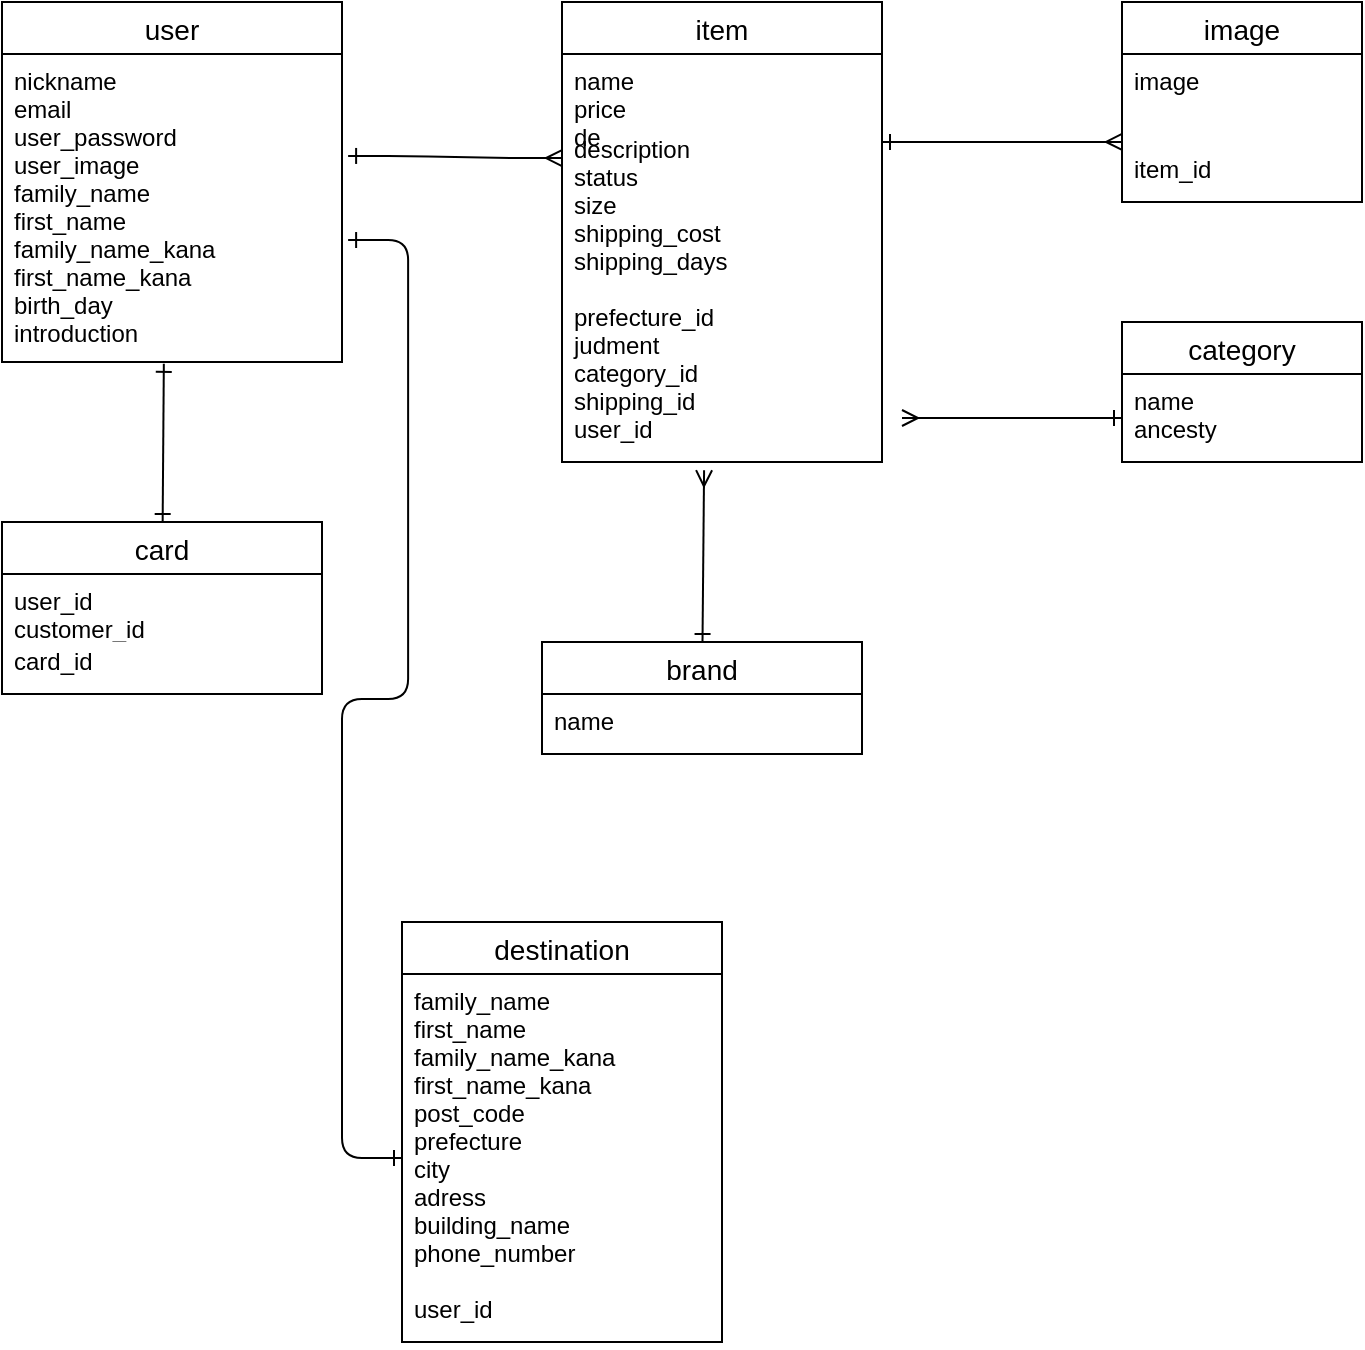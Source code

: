 <mxfile>
    <diagram id="0qUxwqCK4tA2yzNC8Bsy" name="ページ1">
        <mxGraphModel dx="758" dy="700" grid="1" gridSize="10" guides="1" tooltips="1" connect="1" arrows="1" fold="1" page="1" pageScale="1" pageWidth="827" pageHeight="1169" math="0" shadow="0">
            <root>
                <mxCell id="0"/>
                <mxCell id="1" parent="0"/>
                <mxCell id="28" value="user" style="swimlane;fontStyle=0;childLayout=stackLayout;horizontal=1;startSize=26;horizontalStack=0;resizeParent=1;resizeParentMax=0;resizeLast=0;collapsible=1;marginBottom=0;align=center;fontSize=14;" vertex="1" parent="1">
                    <mxGeometry y="40" width="170" height="180" as="geometry"/>
                </mxCell>
                <mxCell id="30" value="nickname&#10;email&#10;user_password&#10;user_image&#10;family_name&#10;first_name&#10;family_name_kana&#10;first_name_kana&#10;birth_day&#10;introduction&#10;" style="text;strokeColor=none;fillColor=none;spacingLeft=4;spacingRight=4;overflow=hidden;rotatable=0;points=[[0,0.5],[1,0.5]];portConstraint=eastwest;fontSize=12;" vertex="1" parent="28">
                    <mxGeometry y="26" width="170" height="154" as="geometry"/>
                </mxCell>
                <mxCell id="32" value="item" style="swimlane;fontStyle=0;childLayout=stackLayout;horizontal=1;startSize=26;horizontalStack=0;resizeParent=1;resizeParentMax=0;resizeLast=0;collapsible=1;marginBottom=0;align=center;fontSize=14;" vertex="1" parent="1">
                    <mxGeometry x="280" y="40" width="160" height="230" as="geometry"/>
                </mxCell>
                <mxCell id="34" value="name&#10;price&#10;de" style="text;strokeColor=none;fillColor=none;spacingLeft=4;spacingRight=4;overflow=hidden;rotatable=0;points=[[0,0.5],[1,0.5]];portConstraint=eastwest;fontSize=12;" vertex="1" parent="32">
                    <mxGeometry y="26" width="160" height="204" as="geometry"/>
                </mxCell>
                <mxCell id="36" value="image" style="swimlane;fontStyle=0;childLayout=stackLayout;horizontal=1;startSize=26;horizontalStack=0;resizeParent=1;resizeParentMax=0;resizeLast=0;collapsible=1;marginBottom=0;align=center;fontSize=14;" vertex="1" parent="1">
                    <mxGeometry x="560" y="40" width="120" height="100" as="geometry"/>
                </mxCell>
                <mxCell id="37" value="image&#10;&#10;i" style="text;strokeColor=none;fillColor=none;spacingLeft=4;spacingRight=4;overflow=hidden;rotatable=0;points=[[0,0.5],[1,0.5]];portConstraint=eastwest;fontSize=12;" vertex="1" parent="36">
                    <mxGeometry y="26" width="120" height="30" as="geometry"/>
                </mxCell>
                <mxCell id="39" value="&#10;item_id" style="text;strokeColor=none;fillColor=none;spacingLeft=4;spacingRight=4;overflow=hidden;rotatable=0;points=[[0,0.5],[1,0.5]];portConstraint=eastwest;fontSize=12;" vertex="1" parent="36">
                    <mxGeometry y="56" width="120" height="44" as="geometry"/>
                </mxCell>
                <mxCell id="40" value="category" style="swimlane;fontStyle=0;childLayout=stackLayout;horizontal=1;startSize=26;horizontalStack=0;resizeParent=1;resizeParentMax=0;resizeLast=0;collapsible=1;marginBottom=0;align=center;fontSize=14;" vertex="1" parent="1">
                    <mxGeometry x="560" y="200" width="120" height="70" as="geometry"/>
                </mxCell>
                <mxCell id="41" value="name&#10;ancesty" style="text;strokeColor=none;fillColor=none;spacingLeft=4;spacingRight=4;overflow=hidden;rotatable=0;points=[[0,0.5],[1,0.5]];portConstraint=eastwest;fontSize=12;" vertex="1" parent="40">
                    <mxGeometry y="26" width="120" height="44" as="geometry"/>
                </mxCell>
                <mxCell id="72" style="edgeStyle=none;html=1;entryX=0.476;entryY=1.006;entryDx=0;entryDy=0;entryPerimeter=0;startArrow=ERone;startFill=0;endArrow=ERone;endFill=0;" edge="1" parent="1" source="44" target="30">
                    <mxGeometry relative="1" as="geometry"/>
                </mxCell>
                <mxCell id="44" value="card" style="swimlane;fontStyle=0;childLayout=stackLayout;horizontal=1;startSize=26;horizontalStack=0;resizeParent=1;resizeParentMax=0;resizeLast=0;collapsible=1;marginBottom=0;align=center;fontSize=14;" vertex="1" parent="1">
                    <mxGeometry y="300" width="160" height="86" as="geometry"/>
                </mxCell>
                <mxCell id="45" value="user_id&#10;customer_id&#10;" style="text;strokeColor=none;fillColor=none;spacingLeft=4;spacingRight=4;overflow=hidden;rotatable=0;points=[[0,0.5],[1,0.5]];portConstraint=eastwest;fontSize=12;" vertex="1" parent="44">
                    <mxGeometry y="26" width="160" height="30" as="geometry"/>
                </mxCell>
                <mxCell id="46" value="card_id" style="text;strokeColor=none;fillColor=none;spacingLeft=4;spacingRight=4;overflow=hidden;rotatable=0;points=[[0,0.5],[1,0.5]];portConstraint=eastwest;fontSize=12;" vertex="1" parent="44">
                    <mxGeometry y="56" width="160" height="30" as="geometry"/>
                </mxCell>
                <mxCell id="48" value="destination" style="swimlane;fontStyle=0;childLayout=stackLayout;horizontal=1;startSize=26;horizontalStack=0;resizeParent=1;resizeParentMax=0;resizeLast=0;collapsible=1;marginBottom=0;align=center;fontSize=14;" vertex="1" parent="1">
                    <mxGeometry x="200" y="500" width="160" height="210" as="geometry"/>
                </mxCell>
                <mxCell id="51" value="family_name&#10;first_name&#10;family_name_kana&#10;first_name_kana&#10;post_code&#10;prefecture&#10;city&#10;adress&#10;building_name&#10;phone_number&#10; &#10;user_id" style="text;strokeColor=none;fillColor=none;spacingLeft=4;spacingRight=4;overflow=hidden;rotatable=0;points=[[0,0.5],[1,0.5]];portConstraint=eastwest;fontSize=12;" vertex="1" parent="48">
                    <mxGeometry y="26" width="160" height="184" as="geometry"/>
                </mxCell>
                <mxCell id="52" value="" style="edgeStyle=entityRelationEdgeStyle;fontSize=12;html=1;endArrow=ERmany;startArrow=ERone;exitX=1.018;exitY=0.331;exitDx=0;exitDy=0;exitPerimeter=0;entryX=0;entryY=0.106;entryDx=0;entryDy=0;entryPerimeter=0;endFill=0;startFill=0;" edge="1" parent="1" source="30" target="35">
                    <mxGeometry width="100" height="100" relative="1" as="geometry">
                        <mxPoint x="170" y="190" as="sourcePoint"/>
                        <mxPoint x="300" y="110" as="targetPoint"/>
                    </mxGeometry>
                </mxCell>
                <mxCell id="53" value="" style="edgeStyle=entityRelationEdgeStyle;fontSize=12;html=1;endArrow=ERmany;startArrow=ERone;endFill=0;entryX=0;entryY=0.318;entryDx=0;entryDy=0;entryPerimeter=0;startFill=0;" edge="1" parent="1" target="39">
                    <mxGeometry width="100" height="100" relative="1" as="geometry">
                        <mxPoint x="440" y="110" as="sourcePoint"/>
                        <mxPoint x="550" y="110" as="targetPoint"/>
                    </mxGeometry>
                </mxCell>
                <mxCell id="55" style="edgeStyle=none;html=1;" edge="1" parent="1" source="41">
                    <mxGeometry relative="1" as="geometry">
                        <mxPoint x="560" y="240" as="targetPoint"/>
                    </mxGeometry>
                </mxCell>
                <mxCell id="63" value="" style="edgeStyle=entityRelationEdgeStyle;fontSize=12;html=1;endArrow=ERone;startArrow=ERone;exitX=1.018;exitY=0.604;exitDx=0;exitDy=0;exitPerimeter=0;entryX=0;entryY=0.5;entryDx=0;entryDy=0;startFill=0;endFill=0;" edge="1" parent="1" source="30" target="51">
                    <mxGeometry width="100" height="100" relative="1" as="geometry">
                        <mxPoint x="280" y="400" as="sourcePoint"/>
                        <mxPoint x="270" y="310" as="targetPoint"/>
                    </mxGeometry>
                </mxCell>
                <mxCell id="35" value="description&#10;status&#10;size&#10;shipping_cost&#10;shipping_days&#10;&#10;prefecture_id&#10;judment&#10;category_id&#10;shipping_id&#10;user_id" style="text;strokeColor=none;fillColor=none;spacingLeft=4;spacingRight=4;overflow=hidden;rotatable=0;points=[[0,0.5],[1,0.5]];portConstraint=eastwest;fontSize=12;" vertex="1" parent="1">
                    <mxGeometry x="280" y="100" width="160" height="170" as="geometry"/>
                </mxCell>
                <mxCell id="70" style="edgeStyle=none;html=1;entryX=0.444;entryY=1.024;entryDx=0;entryDy=0;entryPerimeter=0;endArrow=ERmany;endFill=0;startArrow=ERone;startFill=0;" edge="1" parent="1" source="66" target="35">
                    <mxGeometry relative="1" as="geometry"/>
                </mxCell>
                <mxCell id="66" value="brand" style="swimlane;fontStyle=0;childLayout=stackLayout;horizontal=1;startSize=26;horizontalStack=0;resizeParent=1;resizeParentMax=0;resizeLast=0;collapsible=1;marginBottom=0;align=center;fontSize=14;" vertex="1" parent="1">
                    <mxGeometry x="270" y="360" width="160" height="56" as="geometry"/>
                </mxCell>
                <mxCell id="69" value="name" style="text;strokeColor=none;fillColor=none;spacingLeft=4;spacingRight=4;overflow=hidden;rotatable=0;points=[[0,0.5],[1,0.5]];portConstraint=eastwest;fontSize=12;" vertex="1" parent="66">
                    <mxGeometry y="26" width="160" height="30" as="geometry"/>
                </mxCell>
                <mxCell id="71" style="edgeStyle=none;html=1;startArrow=ERone;startFill=0;endArrow=ERmany;endFill=0;" edge="1" parent="1" source="41">
                    <mxGeometry relative="1" as="geometry">
                        <mxPoint x="450" y="248" as="targetPoint"/>
                    </mxGeometry>
                </mxCell>
            </root>
        </mxGraphModel>
    </diagram>
</mxfile>